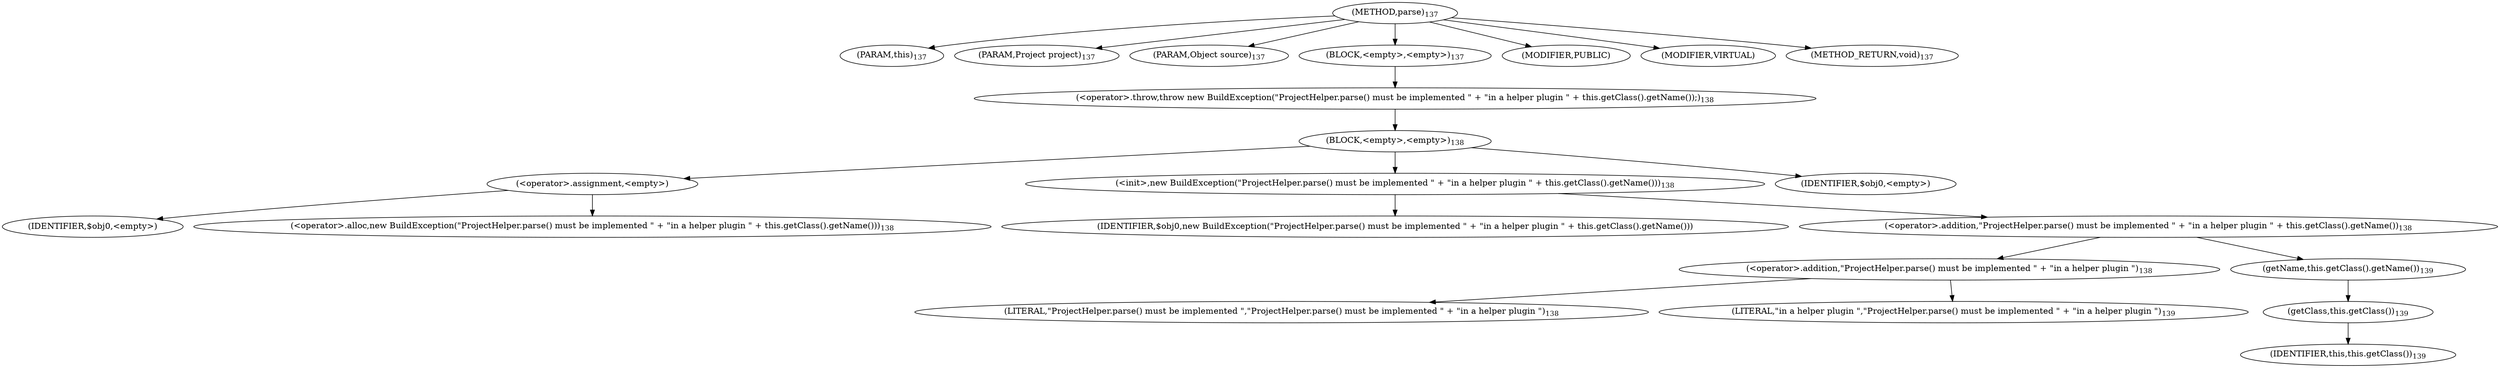 digraph "parse" {  
"58" [label = <(METHOD,parse)<SUB>137</SUB>> ]
"4" [label = <(PARAM,this)<SUB>137</SUB>> ]
"59" [label = <(PARAM,Project project)<SUB>137</SUB>> ]
"60" [label = <(PARAM,Object source)<SUB>137</SUB>> ]
"61" [label = <(BLOCK,&lt;empty&gt;,&lt;empty&gt;)<SUB>137</SUB>> ]
"62" [label = <(&lt;operator&gt;.throw,throw new BuildException(&quot;ProjectHelper.parse() must be implemented &quot; + &quot;in a helper plugin &quot; + this.getClass().getName());)<SUB>138</SUB>> ]
"63" [label = <(BLOCK,&lt;empty&gt;,&lt;empty&gt;)<SUB>138</SUB>> ]
"64" [label = <(&lt;operator&gt;.assignment,&lt;empty&gt;)> ]
"65" [label = <(IDENTIFIER,$obj0,&lt;empty&gt;)> ]
"66" [label = <(&lt;operator&gt;.alloc,new BuildException(&quot;ProjectHelper.parse() must be implemented &quot; + &quot;in a helper plugin &quot; + this.getClass().getName()))<SUB>138</SUB>> ]
"67" [label = <(&lt;init&gt;,new BuildException(&quot;ProjectHelper.parse() must be implemented &quot; + &quot;in a helper plugin &quot; + this.getClass().getName()))<SUB>138</SUB>> ]
"68" [label = <(IDENTIFIER,$obj0,new BuildException(&quot;ProjectHelper.parse() must be implemented &quot; + &quot;in a helper plugin &quot; + this.getClass().getName()))> ]
"69" [label = <(&lt;operator&gt;.addition,&quot;ProjectHelper.parse() must be implemented &quot; + &quot;in a helper plugin &quot; + this.getClass().getName())<SUB>138</SUB>> ]
"70" [label = <(&lt;operator&gt;.addition,&quot;ProjectHelper.parse() must be implemented &quot; + &quot;in a helper plugin &quot;)<SUB>138</SUB>> ]
"71" [label = <(LITERAL,&quot;ProjectHelper.parse() must be implemented &quot;,&quot;ProjectHelper.parse() must be implemented &quot; + &quot;in a helper plugin &quot;)<SUB>138</SUB>> ]
"72" [label = <(LITERAL,&quot;in a helper plugin &quot;,&quot;ProjectHelper.parse() must be implemented &quot; + &quot;in a helper plugin &quot;)<SUB>139</SUB>> ]
"73" [label = <(getName,this.getClass().getName())<SUB>139</SUB>> ]
"74" [label = <(getClass,this.getClass())<SUB>139</SUB>> ]
"3" [label = <(IDENTIFIER,this,this.getClass())<SUB>139</SUB>> ]
"75" [label = <(IDENTIFIER,$obj0,&lt;empty&gt;)> ]
"76" [label = <(MODIFIER,PUBLIC)> ]
"77" [label = <(MODIFIER,VIRTUAL)> ]
"78" [label = <(METHOD_RETURN,void)<SUB>137</SUB>> ]
  "58" -> "4" 
  "58" -> "59" 
  "58" -> "60" 
  "58" -> "61" 
  "58" -> "76" 
  "58" -> "77" 
  "58" -> "78" 
  "61" -> "62" 
  "62" -> "63" 
  "63" -> "64" 
  "63" -> "67" 
  "63" -> "75" 
  "64" -> "65" 
  "64" -> "66" 
  "67" -> "68" 
  "67" -> "69" 
  "69" -> "70" 
  "69" -> "73" 
  "70" -> "71" 
  "70" -> "72" 
  "73" -> "74" 
  "74" -> "3" 
}
